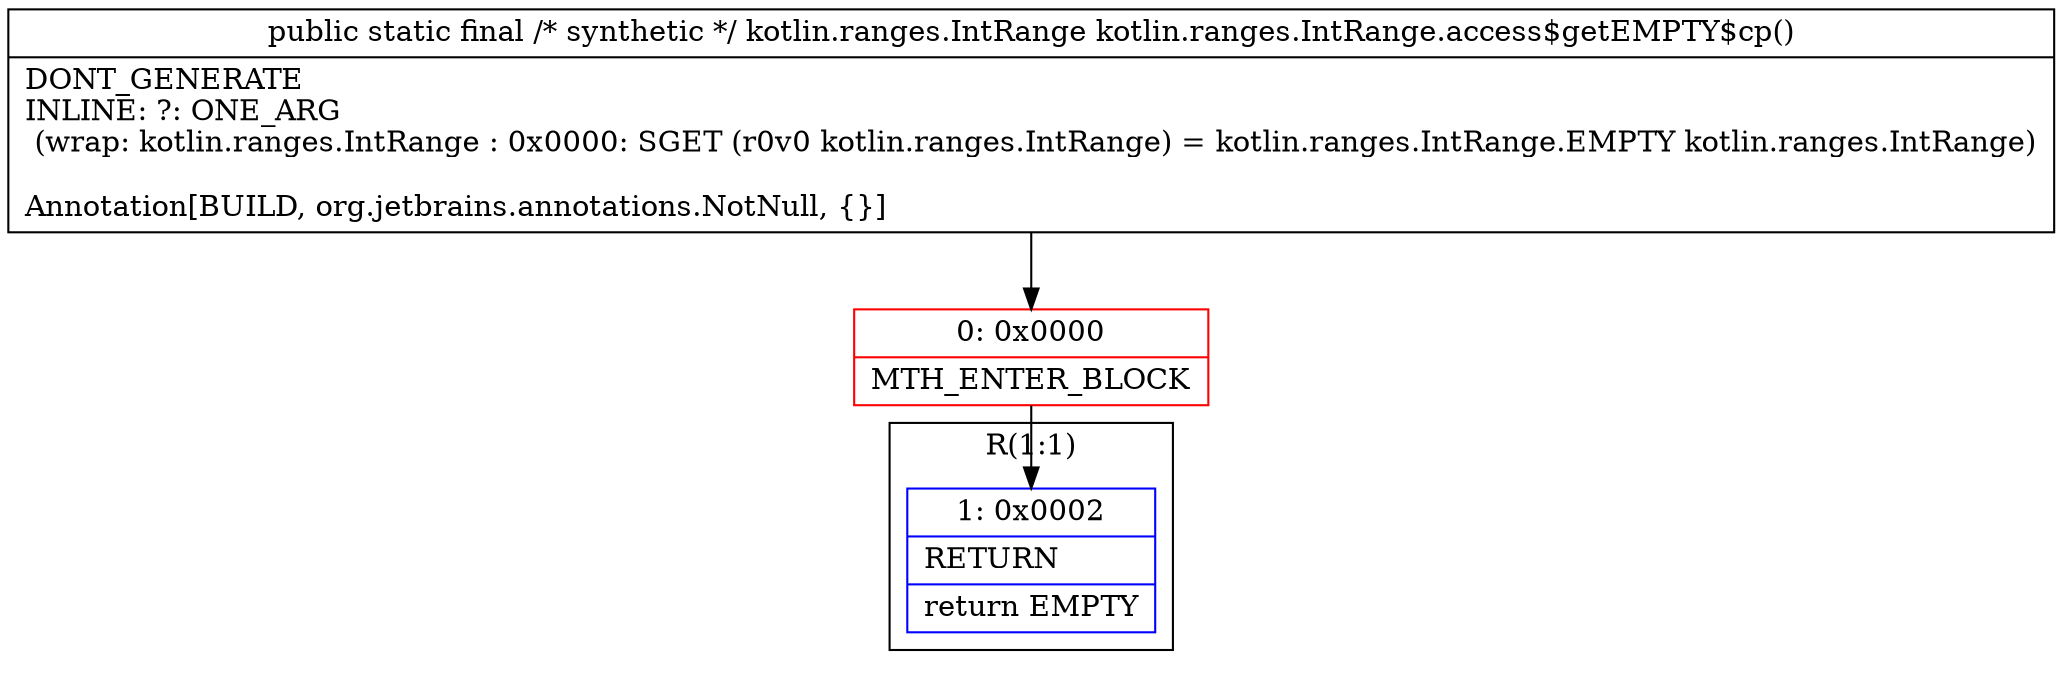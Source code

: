 digraph "CFG forkotlin.ranges.IntRange.access$getEMPTY$cp()Lkotlin\/ranges\/IntRange;" {
subgraph cluster_Region_187197898 {
label = "R(1:1)";
node [shape=record,color=blue];
Node_1 [shape=record,label="{1\:\ 0x0002|RETURN\l|return EMPTY\l}"];
}
Node_0 [shape=record,color=red,label="{0\:\ 0x0000|MTH_ENTER_BLOCK\l}"];
MethodNode[shape=record,label="{public static final \/* synthetic *\/ kotlin.ranges.IntRange kotlin.ranges.IntRange.access$getEMPTY$cp()  | DONT_GENERATE\lINLINE: ?: ONE_ARG  \l  (wrap: kotlin.ranges.IntRange : 0x0000: SGET  (r0v0 kotlin.ranges.IntRange) =  kotlin.ranges.IntRange.EMPTY kotlin.ranges.IntRange)\l\lAnnotation[BUILD, org.jetbrains.annotations.NotNull, \{\}]\l}"];
MethodNode -> Node_0;
Node_0 -> Node_1;
}

